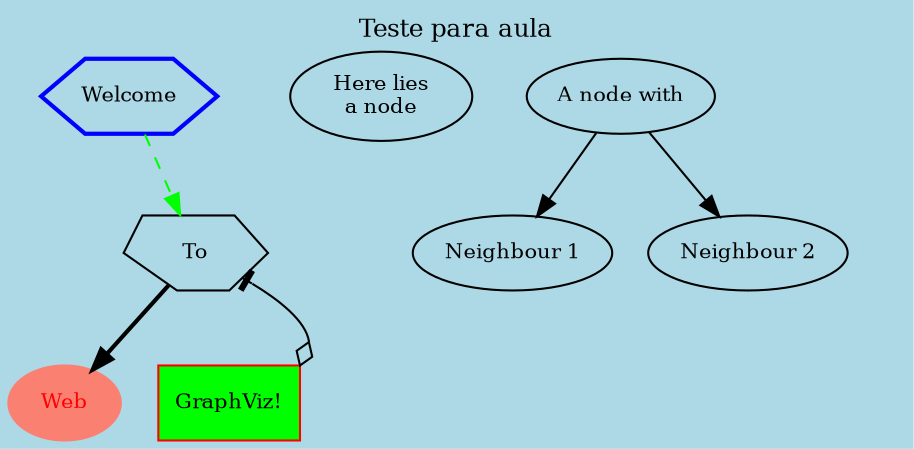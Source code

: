 digraph G {
   graph[bgcolor=lightblue]
   graph[label = "Teste para aula", labelloc=t, fontsize=12];
   node [fontsize=10];


//   node "Welcome" [shape=polygon, sides=6, color=blue, style=bold]
  "Welcome" [shape=polygon, sides=6, color=blue, style=bold]

  "Welcome" -> "To" [color=green, style=dashed];
  "To" [shape=polygon, sides=6, distortion=0.5, skew = -0.3]
  "To" -> "Web" [style=bold]
  "Web" [fontcolor=red, color=salmon, style=filled]
  "To" -> "GraphViz!" [headport=ne, arrowhead=ediamond, arrowtail=tee, dir=both]
  "GraphViz!" [shape=box, style="roundend,filled", color=red, fillcolor="green"]

  "Welcome" -> "Web" [style=invis] // Hiden

  "Here lies\la node"
  "A node with" -> {"Neighbour 1", "Neighbour 2" }
  "Not here"[style=invis]
}

